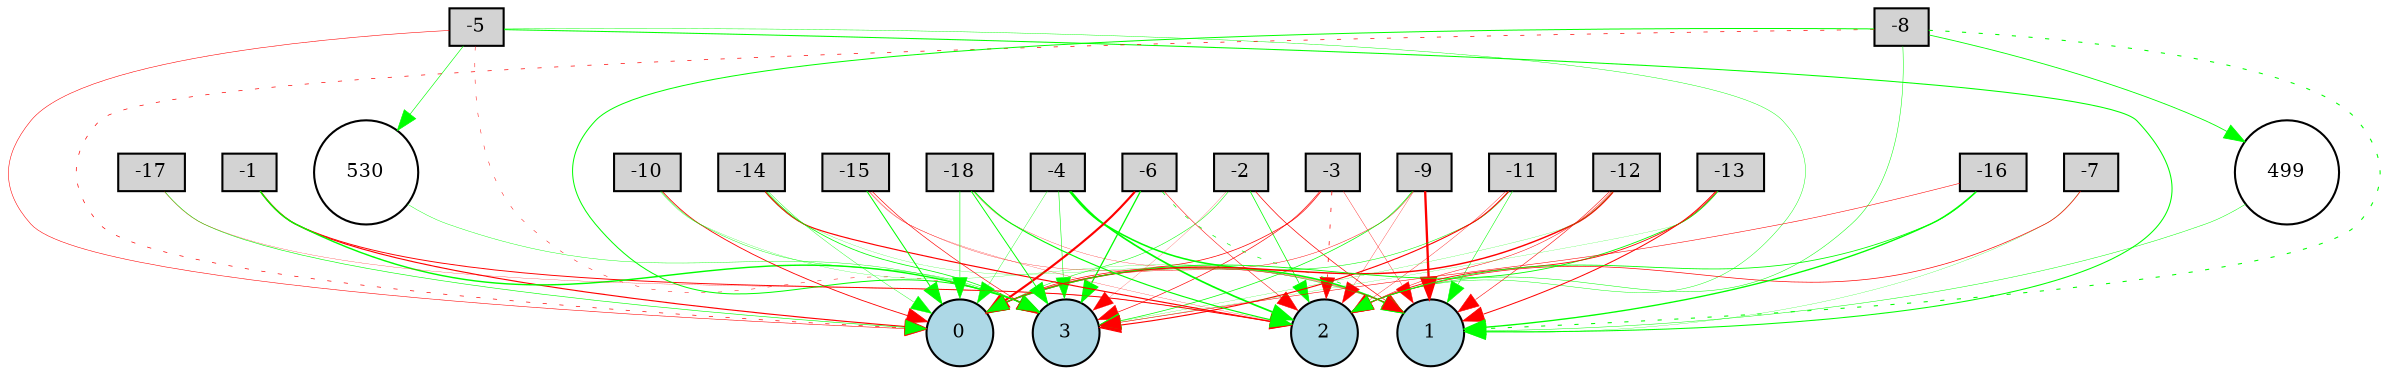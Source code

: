digraph {
	node [fontsize=9 height=0.2 shape=circle width=0.2]
	-1 [fillcolor=lightgray shape=box style=filled]
	-2 [fillcolor=lightgray shape=box style=filled]
	-3 [fillcolor=lightgray shape=box style=filled]
	-4 [fillcolor=lightgray shape=box style=filled]
	-5 [fillcolor=lightgray shape=box style=filled]
	-6 [fillcolor=lightgray shape=box style=filled]
	-7 [fillcolor=lightgray shape=box style=filled]
	-8 [fillcolor=lightgray shape=box style=filled]
	-9 [fillcolor=lightgray shape=box style=filled]
	-10 [fillcolor=lightgray shape=box style=filled]
	-11 [fillcolor=lightgray shape=box style=filled]
	-12 [fillcolor=lightgray shape=box style=filled]
	-13 [fillcolor=lightgray shape=box style=filled]
	-14 [fillcolor=lightgray shape=box style=filled]
	-15 [fillcolor=lightgray shape=box style=filled]
	-16 [fillcolor=lightgray shape=box style=filled]
	-17 [fillcolor=lightgray shape=box style=filled]
	-18 [fillcolor=lightgray shape=box style=filled]
	0 [fillcolor=lightblue style=filled]
	1 [fillcolor=lightblue style=filled]
	2 [fillcolor=lightblue style=filled]
	3 [fillcolor=lightblue style=filled]
	530 [fillcolor=white style=filled]
	499 [fillcolor=white style=filled]
	-1 -> 0 [color=red penwidth=0.5480847073280417 style=solid]
	-1 -> 2 [color=red penwidth=0.4572587966831494 style=solid]
	-1 -> 3 [color=green penwidth=0.6810702684038203 style=solid]
	-2 -> 0 [color=green penwidth=0.25240501443588054 style=solid]
	-2 -> 1 [color=red penwidth=0.33117122183380143 style=solid]
	-2 -> 2 [color=green penwidth=0.3600000077030586 style=solid]
	-2 -> 3 [color=red penwidth=0.10070607813362677 style=solid]
	-3 -> 0 [color=red penwidth=0.3453120479195062 style=solid]
	-3 -> 1 [color=red penwidth=0.1769828286414782 style=solid]
	-3 -> 2 [color=red penwidth=0.34514066141512967 style=dotted]
	-3 -> 3 [color=red penwidth=0.3168499018351759 style=solid]
	-4 -> 0 [color=green penwidth=0.17811265945362703 style=solid]
	-4 -> 1 [color=green penwidth=0.7563879204190497 style=solid]
	-4 -> 2 [color=green penwidth=0.822679432656557 style=solid]
	-4 -> 3 [color=green penwidth=0.2675828416833877 style=solid]
	-5 -> 0 [color=red penwidth=0.2609246308050499 style=solid]
	-5 -> 1 [color=green penwidth=0.5006445165724662 style=solid]
	-5 -> 2 [color=green penwidth=0.21090928907142686 style=solid]
	-5 -> 3 [color=red penwidth=0.22767122585565103 style=dotted]
	-6 -> 0 [color=red penwidth=1.033433726633896 style=solid]
	-6 -> 1 [color=green penwidth=0.3337752917278094 style=dotted]
	-6 -> 2 [color=red penwidth=0.25300942430738105 style=solid]
	-6 -> 3 [color=green penwidth=0.616198338197553 style=solid]
	-7 -> 1 [color=green penwidth=0.12607811566085791 style=solid]
	-7 -> 2 [color=red penwidth=0.32974139863840257 style=solid]
	-8 -> 0 [color=red penwidth=0.3361001986730545 style=dotted]
	-8 -> 1 [color=green penwidth=0.5033616035518708 style=dotted]
	-8 -> 2 [color=green penwidth=0.23860535205243277 style=solid]
	-8 -> 3 [color=green penwidth=0.48073558618278267 style=solid]
	-9 -> 0 [color=red penwidth=0.21858262272369222 style=solid]
	-9 -> 1 [color=red penwidth=1.1131590845531238 style=solid]
	-9 -> 2 [color=red penwidth=0.1419122952875923 style=solid]
	-9 -> 3 [color=green penwidth=0.3460657466714748 style=solid]
	-10 -> 0 [color=red penwidth=0.41716926606100235 style=solid]
	-10 -> 1 [color=green penwidth=0.1174721096102348 style=solid]
	-10 -> 3 [color=green penwidth=0.20278491679422378 style=solid]
	-11 -> 0 [color=green penwidth=0.2553066542438819 style=solid]
	-11 -> 1 [color=green penwidth=0.25442770709686113 style=solid]
	-11 -> 2 [color=red penwidth=0.17489836564640265 style=solid]
	-11 -> 3 [color=red penwidth=0.53571517436134 style=solid]
	-12 -> 0 [color=red penwidth=0.6877264411842107 style=solid]
	-12 -> 1 [color=red penwidth=0.266173662383154 style=solid]
	-12 -> 2 [color=red penwidth=0.236268699307795 style=solid]
	-12 -> 3 [color=green penwidth=0.11411887692936676 style=solid]
	-13 -> 0 [color=green penwidth=0.41319424624576584 style=solid]
	-13 -> 1 [color=red penwidth=0.48033054119841345 style=solid]
	-13 -> 2 [color=red penwidth=0.4043180622962199 style=solid]
	-13 -> 3 [color=green penwidth=0.101503580911735 style=solid]
	-14 -> 0 [color=green penwidth=0.18761639183798617 style=solid]
	-14 -> 1 [color=green penwidth=0.11768161220851336 style=solid]
	-14 -> 2 [color=red penwidth=0.5582673758345637 style=solid]
	-14 -> 3 [color=green penwidth=0.36890434280119444 style=solid]
	-15 -> 0 [color=green penwidth=0.4857562180671262 style=solid]
	-15 -> 1 [color=red penwidth=0.14716411669798646 style=solid]
	-15 -> 2 [color=red penwidth=0.11984843415567821 style=solid]
	-15 -> 3 [color=red penwidth=0.3071393402355783 style=solid]
	-16 -> 1 [color=green penwidth=0.6427808224865554 style=solid]
	-16 -> 2 [color=green penwidth=0.3969816705756406 style=solid]
	-16 -> 3 [color=red penwidth=0.2579057382415051 style=solid]
	-17 -> 0 [color=green penwidth=0.2871068393034464 style=solid]
	-17 -> 2 [color=red penwidth=0.12005856206153245 style=solid]
	-18 -> 0 [color=green penwidth=0.28142550725806337 style=solid]
	-18 -> 1 [color=red penwidth=0.13808745778895926 style=solid]
	-18 -> 2 [color=green penwidth=0.545025991843225 style=solid]
	-18 -> 3 [color=green penwidth=0.4527164812113309 style=solid]
	-8 -> 499 [color=green penwidth=0.4112133682432183 style=solid]
	499 -> 1 [color=green penwidth=0.22995670408474192 style=solid]
	-5 -> 530 [color=green penwidth=0.30000000000000004 style=solid]
	530 -> 3 [color=green penwidth=0.20137346582402407 style=solid]
}

